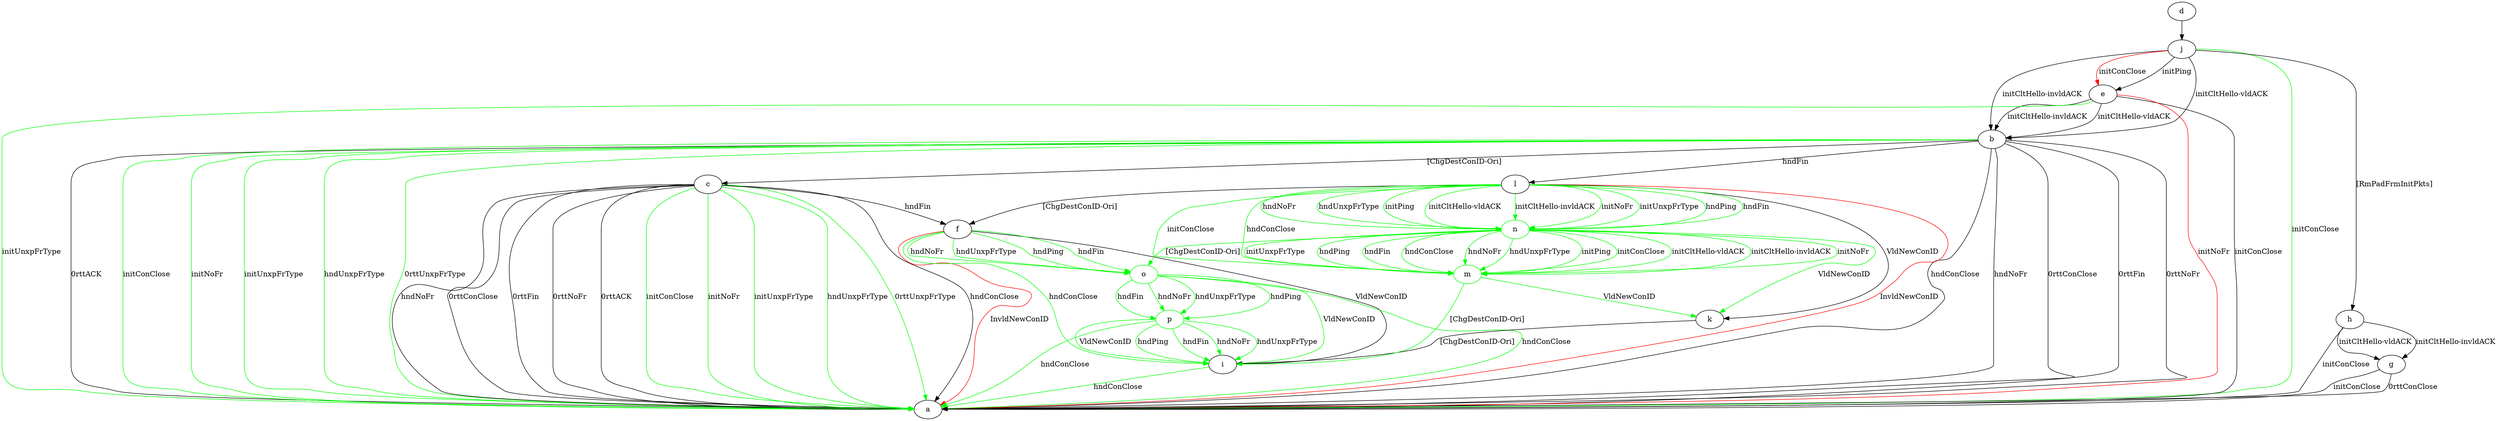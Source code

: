 digraph "" {
	b -> a	[key=0,
		label="hndConClose "];
	b -> a	[key=1,
		label="hndNoFr "];
	b -> a	[key=2,
		label="0rttConClose "];
	b -> a	[key=3,
		label="0rttFin "];
	b -> a	[key=4,
		label="0rttNoFr "];
	b -> a	[key=5,
		label="0rttACK "];
	b -> a	[key=6,
		color=green,
		label="initConClose "];
	b -> a	[key=7,
		color=green,
		label="initNoFr "];
	b -> a	[key=8,
		color=green,
		label="initUnxpFrType "];
	b -> a	[key=9,
		color=green,
		label="hndUnxpFrType "];
	b -> a	[key=10,
		color=green,
		label="0rttUnxpFrType "];
	b -> c	[key=0,
		label="[ChgDestConID-Ori] "];
	b -> l	[key=0,
		label="hndFin "];
	c -> a	[key=0,
		label="hndConClose "];
	c -> a	[key=1,
		label="hndNoFr "];
	c -> a	[key=2,
		label="0rttConClose "];
	c -> a	[key=3,
		label="0rttFin "];
	c -> a	[key=4,
		label="0rttNoFr "];
	c -> a	[key=5,
		label="0rttACK "];
	c -> a	[key=6,
		color=green,
		label="initConClose "];
	c -> a	[key=7,
		color=green,
		label="initNoFr "];
	c -> a	[key=8,
		color=green,
		label="initUnxpFrType "];
	c -> a	[key=9,
		color=green,
		label="hndUnxpFrType "];
	c -> a	[key=10,
		color=green,
		label="0rttUnxpFrType "];
	c -> f	[key=0,
		label="hndFin "];
	d -> j	[key=0];
	e -> a	[key=0,
		label="initConClose "];
	e -> a	[key=1,
		color=green,
		label="initUnxpFrType "];
	e -> a	[key=2,
		color=red,
		label="initNoFr "];
	e -> b	[key=0,
		label="initCltHello-vldACK "];
	e -> b	[key=1,
		label="initCltHello-invldACK "];
	f -> a	[key=0,
		color=red,
		label="InvldNewConID "];
	f -> i	[key=0,
		label="VldNewConID "];
	f -> i	[key=1,
		color=green,
		label="hndConClose "];
	o	[color=green];
	f -> o	[key=0,
		color=green,
		label="hndPing "];
	f -> o	[key=1,
		color=green,
		label="hndFin "];
	f -> o	[key=2,
		color=green,
		label="hndNoFr "];
	f -> o	[key=3,
		color=green,
		label="hndUnxpFrType "];
	g -> a	[key=0,
		label="initConClose "];
	g -> a	[key=1,
		label="0rttConClose "];
	h -> a	[key=0,
		label="initConClose "];
	h -> g	[key=0,
		label="initCltHello-vldACK "];
	h -> g	[key=1,
		label="initCltHello-invldACK "];
	i -> a	[key=0,
		color=green,
		label="hndConClose "];
	j -> a	[key=0,
		color=green,
		label="initConClose "];
	j -> b	[key=0,
		label="initCltHello-vldACK "];
	j -> b	[key=1,
		label="initCltHello-invldACK "];
	j -> e	[key=0,
		label="initPing "];
	j -> e	[key=1,
		color=red,
		label="initConClose "];
	j -> h	[key=0,
		label="[RmPadFrmInitPkts] "];
	k -> i	[key=0,
		label="[ChgDestConID-Ori] "];
	l -> a	[key=0,
		color=red,
		label="InvldNewConID "];
	l -> f	[key=0,
		label="[ChgDestConID-Ori] "];
	l -> k	[key=0,
		label="VldNewConID "];
	m	[color=green];
	l -> m	[key=0,
		color=green,
		label="initConClose "];
	l -> m	[key=1,
		color=green,
		label="hndConClose "];
	n	[color=green];
	l -> n	[key=0,
		color=green,
		label="initPing "];
	l -> n	[key=1,
		color=green,
		label="initCltHello-vldACK "];
	l -> n	[key=2,
		color=green,
		label="initCltHello-invldACK "];
	l -> n	[key=3,
		color=green,
		label="initNoFr "];
	l -> n	[key=4,
		color=green,
		label="initUnxpFrType "];
	l -> n	[key=5,
		color=green,
		label="hndPing "];
	l -> n	[key=6,
		color=green,
		label="hndFin "];
	l -> n	[key=7,
		color=green,
		label="hndNoFr "];
	l -> n	[key=8,
		color=green,
		label="hndUnxpFrType "];
	m -> i	[key=0,
		color=green,
		label="[ChgDestConID-Ori] "];
	m -> k	[key=0,
		color=green,
		label="VldNewConID "];
	n -> k	[key=0,
		color=green,
		label="VldNewConID "];
	n -> m	[key=0,
		color=green,
		label="initPing "];
	n -> m	[key=1,
		color=green,
		label="initConClose "];
	n -> m	[key=2,
		color=green,
		label="initCltHello-vldACK "];
	n -> m	[key=3,
		color=green,
		label="initCltHello-invldACK "];
	n -> m	[key=4,
		color=green,
		label="initNoFr "];
	n -> m	[key=5,
		color=green,
		label="initUnxpFrType "];
	n -> m	[key=6,
		color=green,
		label="hndPing "];
	n -> m	[key=7,
		color=green,
		label="hndFin "];
	n -> m	[key=8,
		color=green,
		label="hndConClose "];
	n -> m	[key=9,
		color=green,
		label="hndNoFr "];
	n -> m	[key=10,
		color=green,
		label="hndUnxpFrType "];
	n -> o	[key=0,
		color=green,
		label="[ChgDestConID-Ori] "];
	o -> a	[key=0,
		color=green,
		label="hndConClose "];
	o -> i	[key=0,
		color=green,
		label="VldNewConID "];
	p	[color=green];
	o -> p	[key=0,
		color=green,
		label="hndPing "];
	o -> p	[key=1,
		color=green,
		label="hndFin "];
	o -> p	[key=2,
		color=green,
		label="hndNoFr "];
	o -> p	[key=3,
		color=green,
		label="hndUnxpFrType "];
	p -> a	[key=0,
		color=green,
		label="hndConClose "];
	p -> i	[key=0,
		color=green,
		label="hndPing "];
	p -> i	[key=1,
		color=green,
		label="hndFin "];
	p -> i	[key=2,
		color=green,
		label="hndNoFr "];
	p -> i	[key=3,
		color=green,
		label="hndUnxpFrType "];
	p -> i	[key=4,
		color=green,
		label="VldNewConID "];
}

